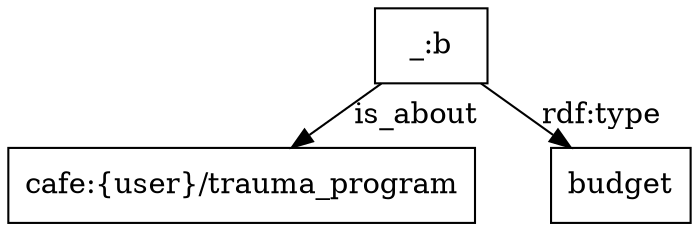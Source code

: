 digraph g { node [shape=rectangle];
graph [splines=true, nodesep=.5, ranksep=0, overlap=false];
"_:b" -> "cafe:{user}/trauma_program" [label="is_about"]
"_:b" -> "budget" [label="rdf:type"]
}